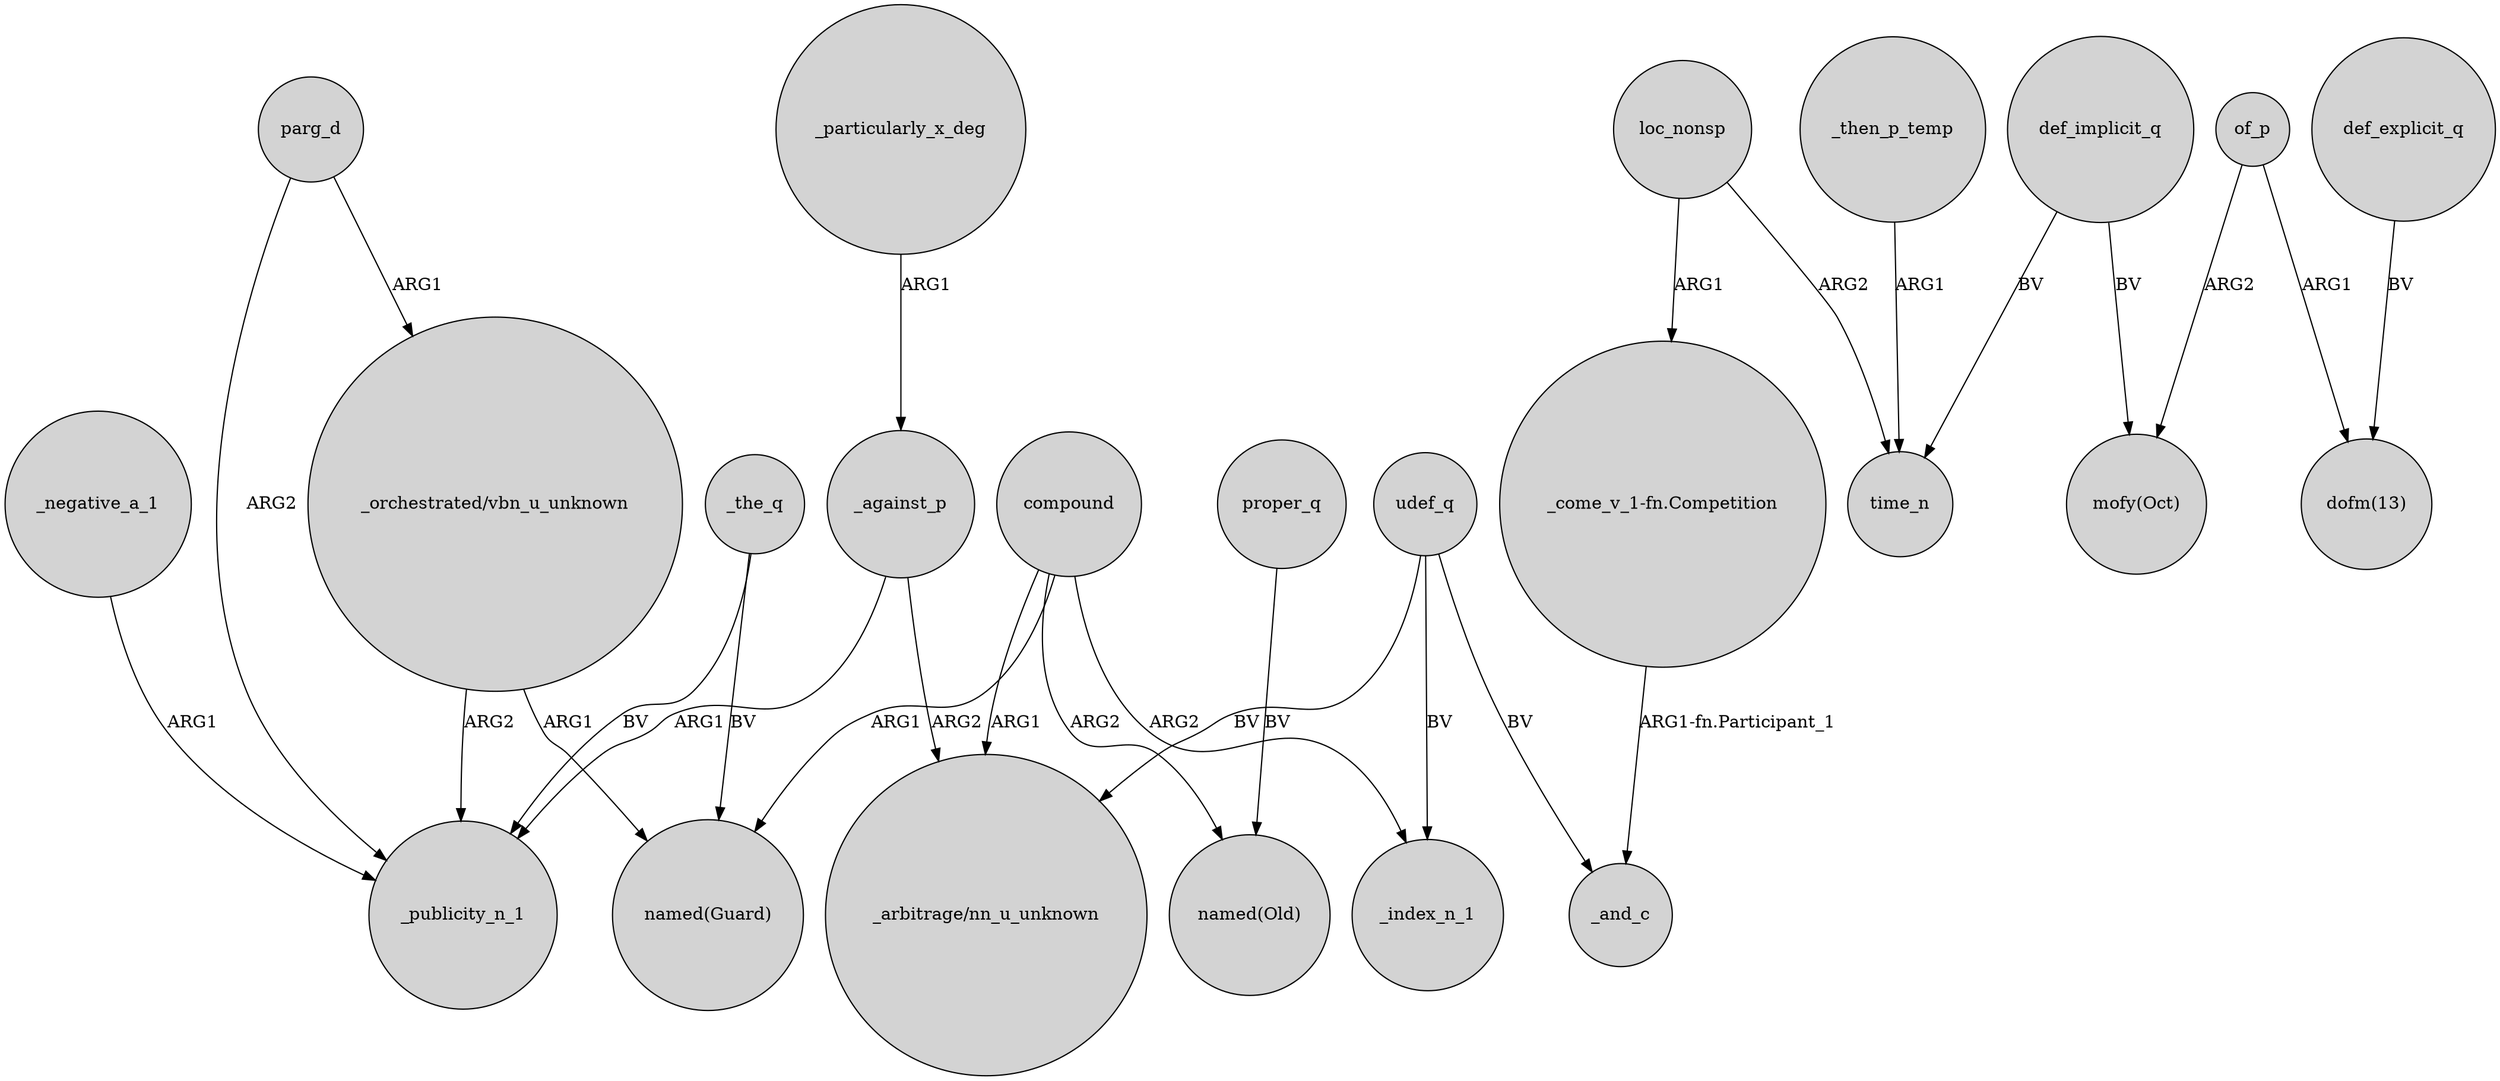 digraph {
	node [shape=circle style=filled]
	parg_d -> "_orchestrated/vbn_u_unknown" [label=ARG1]
	loc_nonsp -> "_come_v_1-fn.Competition" [label=ARG1]
	_negative_a_1 -> _publicity_n_1 [label=ARG1]
	of_p -> "mofy(Oct)" [label=ARG2]
	_against_p -> "_arbitrage/nn_u_unknown" [label=ARG2]
	udef_q -> _index_n_1 [label=BV]
	_then_p_temp -> time_n [label=ARG1]
	"_orchestrated/vbn_u_unknown" -> _publicity_n_1 [label=ARG2]
	def_explicit_q -> "dofm(13)" [label=BV]
	udef_q -> _and_c [label=BV]
	of_p -> "dofm(13)" [label=ARG1]
	_particularly_x_deg -> _against_p [label=ARG1]
	_against_p -> _publicity_n_1 [label=ARG1]
	parg_d -> _publicity_n_1 [label=ARG2]
	compound -> "named(Guard)" [label=ARG1]
	proper_q -> "named(Old)" [label=BV]
	udef_q -> "_arbitrage/nn_u_unknown" [label=BV]
	"_come_v_1-fn.Competition" -> _and_c [label="ARG1-fn.Participant_1"]
	compound -> _index_n_1 [label=ARG2]
	_the_q -> _publicity_n_1 [label=BV]
	compound -> "_arbitrage/nn_u_unknown" [label=ARG1]
	def_implicit_q -> "mofy(Oct)" [label=BV]
	compound -> "named(Old)" [label=ARG2]
	"_orchestrated/vbn_u_unknown" -> "named(Guard)" [label=ARG1]
	loc_nonsp -> time_n [label=ARG2]
	def_implicit_q -> time_n [label=BV]
	_the_q -> "named(Guard)" [label=BV]
}
